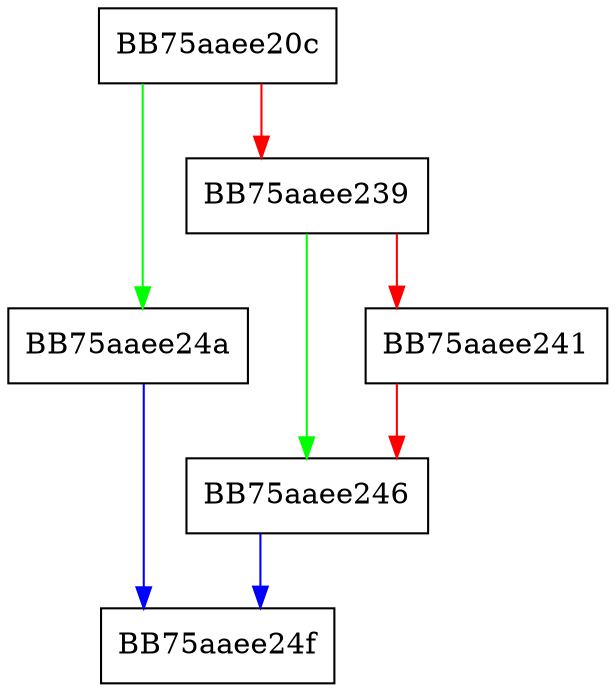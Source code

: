 digraph GetUrlZone {
  node [shape="box"];
  graph [splines=ortho];
  BB75aaee20c -> BB75aaee24a [color="green"];
  BB75aaee20c -> BB75aaee239 [color="red"];
  BB75aaee239 -> BB75aaee246 [color="green"];
  BB75aaee239 -> BB75aaee241 [color="red"];
  BB75aaee241 -> BB75aaee246 [color="red"];
  BB75aaee246 -> BB75aaee24f [color="blue"];
  BB75aaee24a -> BB75aaee24f [color="blue"];
}